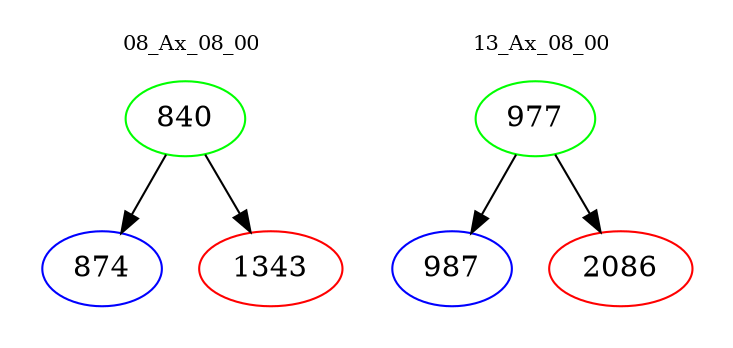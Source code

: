 digraph{
subgraph cluster_0 {
color = white
label = "08_Ax_08_00";
fontsize=10;
T0_840 [label="840", color="green"]
T0_840 -> T0_874 [color="black"]
T0_874 [label="874", color="blue"]
T0_840 -> T0_1343 [color="black"]
T0_1343 [label="1343", color="red"]
}
subgraph cluster_1 {
color = white
label = "13_Ax_08_00";
fontsize=10;
T1_977 [label="977", color="green"]
T1_977 -> T1_987 [color="black"]
T1_987 [label="987", color="blue"]
T1_977 -> T1_2086 [color="black"]
T1_2086 [label="2086", color="red"]
}
}
